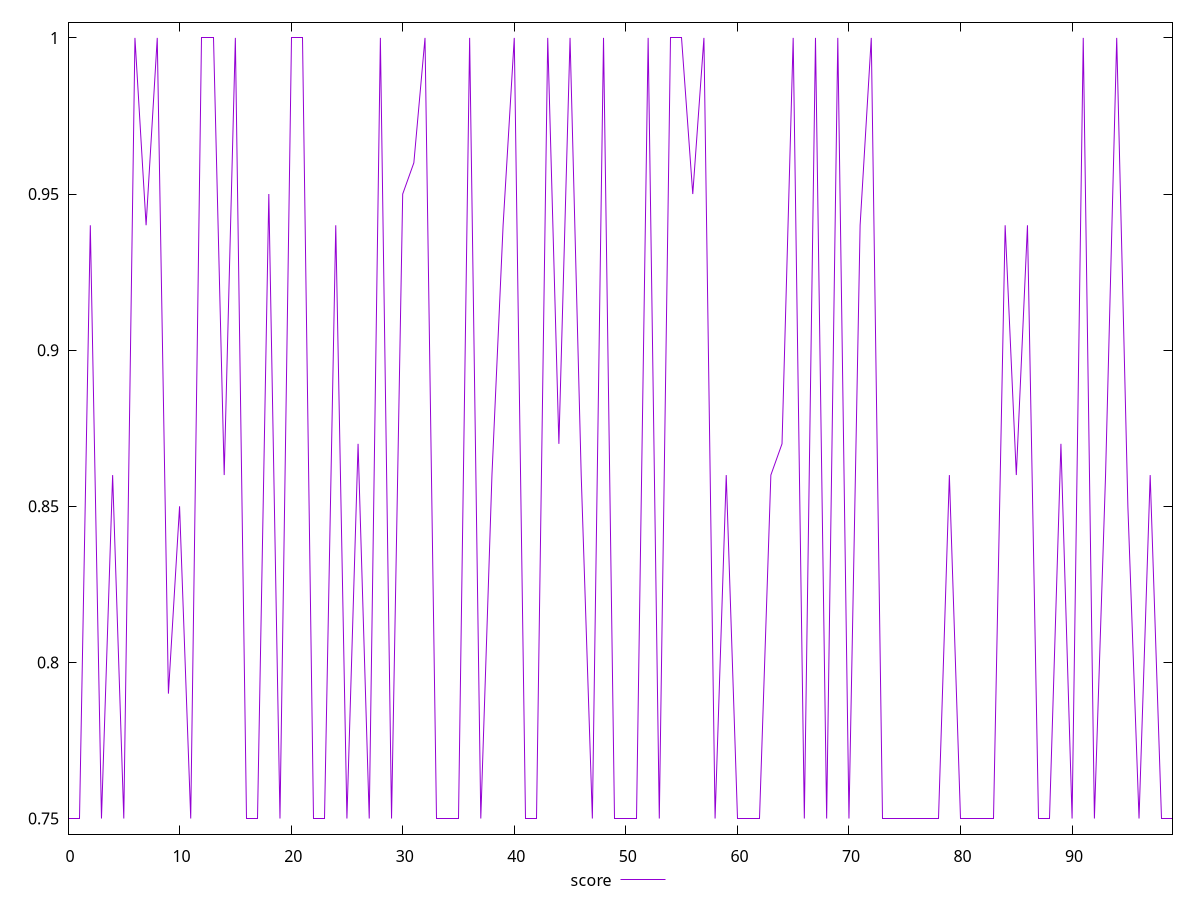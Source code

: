 reset

$score <<EOF
0 0.75
1 0.75
2 0.94
3 0.75
4 0.86
5 0.75
6 1
7 0.94
8 1
9 0.79
10 0.85
11 0.75
12 1
13 1
14 0.86
15 1
16 0.75
17 0.75
18 0.95
19 0.75
20 1
21 1
22 0.75
23 0.75
24 0.94
25 0.75
26 0.87
27 0.75
28 1
29 0.75
30 0.95
31 0.96
32 1
33 0.75
34 0.75
35 0.75
36 1
37 0.75
38 0.86
39 0.94
40 1
41 0.75
42 0.75
43 1
44 0.87
45 1
46 0.86
47 0.75
48 1
49 0.75
50 0.75
51 0.75
52 1
53 0.75
54 1
55 1
56 0.95
57 1
58 0.75
59 0.86
60 0.75
61 0.75
62 0.75
63 0.86
64 0.87
65 1
66 0.75
67 1
68 0.75
69 1
70 0.75
71 0.94
72 1
73 0.75
74 0.75
75 0.75
76 0.75
77 0.75
78 0.75
79 0.86
80 0.75
81 0.75
82 0.75
83 0.75
84 0.94
85 0.86
86 0.94
87 0.75
88 0.75
89 0.87
90 0.75
91 1
92 0.75
93 0.86
94 1
95 0.85
96 0.75
97 0.86
98 0.75
99 0.75
EOF

set key outside below
set xrange [0:99]
set yrange [0.745:1.005]
set trange [0.745:1.005]
set terminal svg size 640, 500 enhanced background rgb 'white'
set output "reports/report_00033_2021-03-01T14-23-16.841Z/uses-rel-preconnect/samples/astro-inner-cached/score/values.svg"

plot $score title "score" with line

reset
